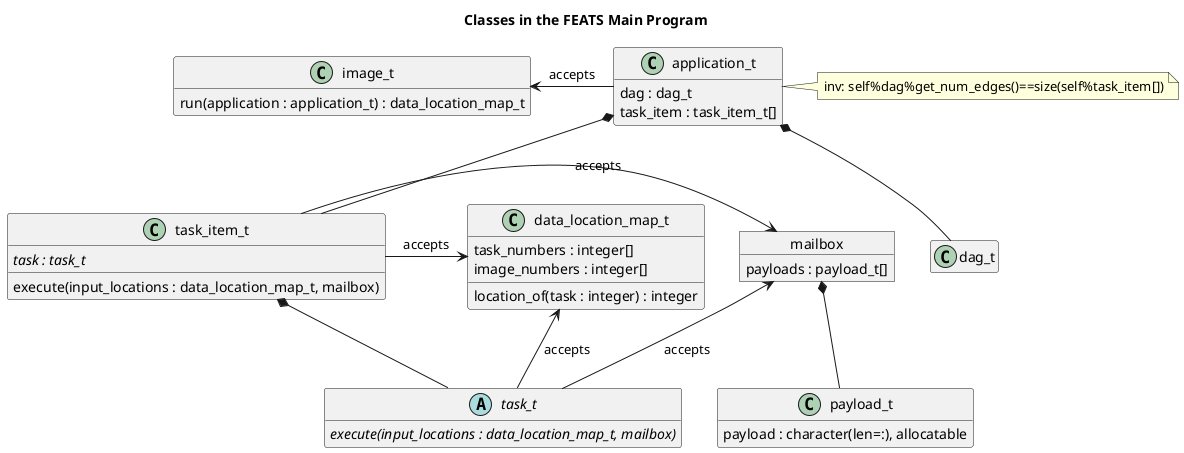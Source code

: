 @startuml
Title "Classes in the FEATS Main Program"

hide empty members

class data_location_map_t{
  task_numbers : integer[]
  image_numbers : integer[]
  location_of(task : integer) : integer
}

class payload_t{
  payload : character(len=:), allocatable
}

object mailbox{
  payloads : payload_t[]
}

mailbox *-down- payload_t

abstract class task_t{
  {abstract} execute(input_locations : data_location_map_t, mailbox)
}
class task_item_t{
  {abstract} task : task_t
  execute(input_locations : data_location_map_t, mailbox)
}

task_t -left-> data_location_map_t : accepts
task_t -left-> mailbox : accepts

task_item_t *-down- task_t
task_item_t -left-> data_location_map_t : accepts
task_item_t -left-> mailbox : accepts

class dag_t{
}

class application_t{
  dag : dag_t
  task_item : task_item_t[]
}
note right: inv: self%dag%get_num_edges()==size(self%task_item[])
application_t *-down- dag_t
application_t *-down- task_item_t


class image_t{
  run(application : application_t) : data_location_map_t
}

application_t -left-> image_t : accepts

@enduml
